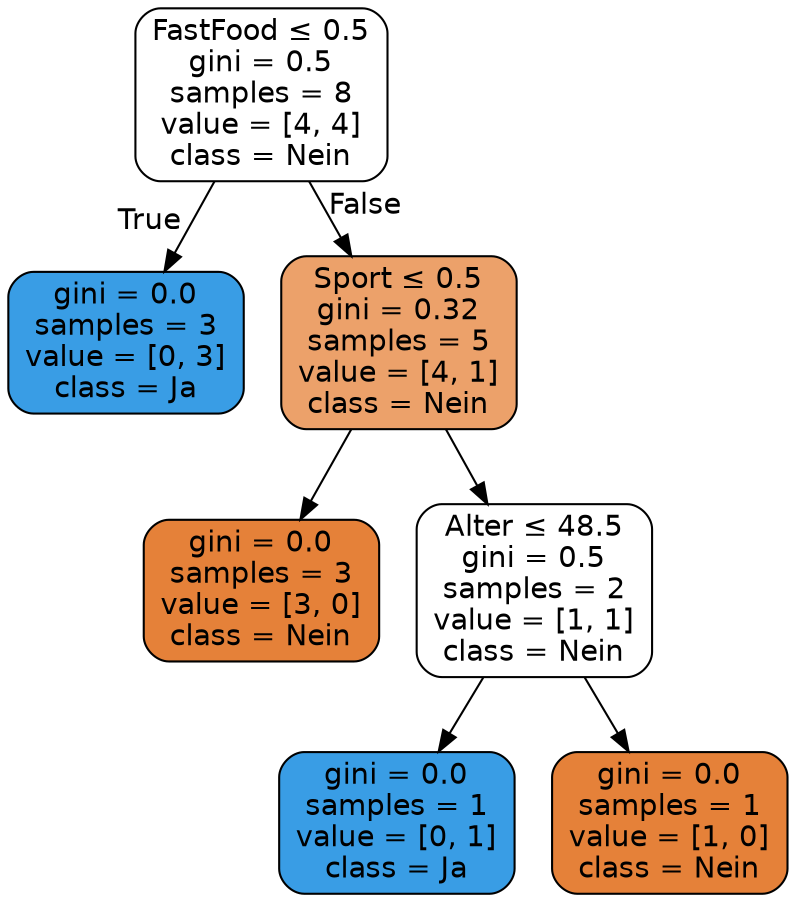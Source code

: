 digraph Tree {
node [shape=box, style="filled, rounded", color="black", fontname=helvetica] ;
edge [fontname=helvetica] ;
0 [label=<FastFood &le; 0.5<br/>gini = 0.5<br/>samples = 8<br/>value = [4, 4]<br/>class = Nein>, fillcolor="#e5813900"] ;
1 [label=<gini = 0.0<br/>samples = 3<br/>value = [0, 3]<br/>class = Ja>, fillcolor="#399de5ff"] ;
0 -> 1 [labeldistance=2.5, labelangle=45, headlabel="True"] ;
2 [label=<Sport &le; 0.5<br/>gini = 0.32<br/>samples = 5<br/>value = [4, 1]<br/>class = Nein>, fillcolor="#e58139bf"] ;
0 -> 2 [labeldistance=2.5, labelangle=-45, headlabel="False"] ;
3 [label=<gini = 0.0<br/>samples = 3<br/>value = [3, 0]<br/>class = Nein>, fillcolor="#e58139ff"] ;
2 -> 3 ;
4 [label=<Alter &le; 48.5<br/>gini = 0.5<br/>samples = 2<br/>value = [1, 1]<br/>class = Nein>, fillcolor="#e5813900"] ;
2 -> 4 ;
5 [label=<gini = 0.0<br/>samples = 1<br/>value = [0, 1]<br/>class = Ja>, fillcolor="#399de5ff"] ;
4 -> 5 ;
6 [label=<gini = 0.0<br/>samples = 1<br/>value = [1, 0]<br/>class = Nein>, fillcolor="#e58139ff"] ;
4 -> 6 ;
}